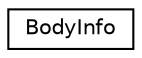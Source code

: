 digraph "Graphical Class Hierarchy"
{
 // LATEX_PDF_SIZE
  edge [fontname="Helvetica",fontsize="10",labelfontname="Helvetica",labelfontsize="10"];
  node [fontname="Helvetica",fontsize="10",shape=record];
  rankdir="LR";
  Node0 [label="BodyInfo",height=0.2,width=0.4,color="black", fillcolor="white", style="filled",URL="$structBodyInfo.html",tooltip=" "];
}
